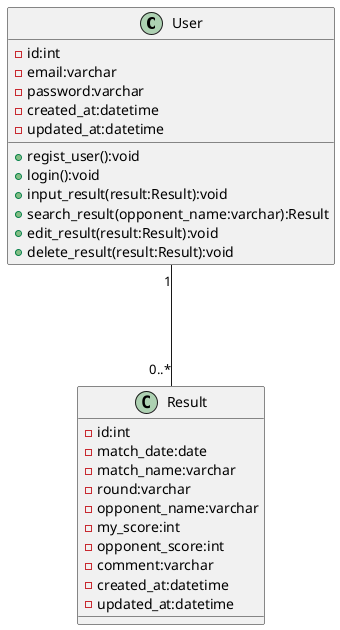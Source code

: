 @startuml

class User {
    - id:int
    - email:varchar
    - password:varchar
    - created_at:datetime
    - updated_at:datetime

    + regist_user():void
    + login():void
    + input_result(result:Result):void
    + search_result(opponent_name:varchar):Result
    + edit_result(result:Result):void
    + delete_result(result:Result):void
}


class Result {
    - id:int
    - match_date:date
    - match_name:varchar
    - round:varchar
    - opponent_name:varchar
    - my_score:int
    - opponent_score:int
    - comment:varchar
    - created_at:datetime
    - updated_at:datetime
}

User "1" --- "0..*" Result

@enduml